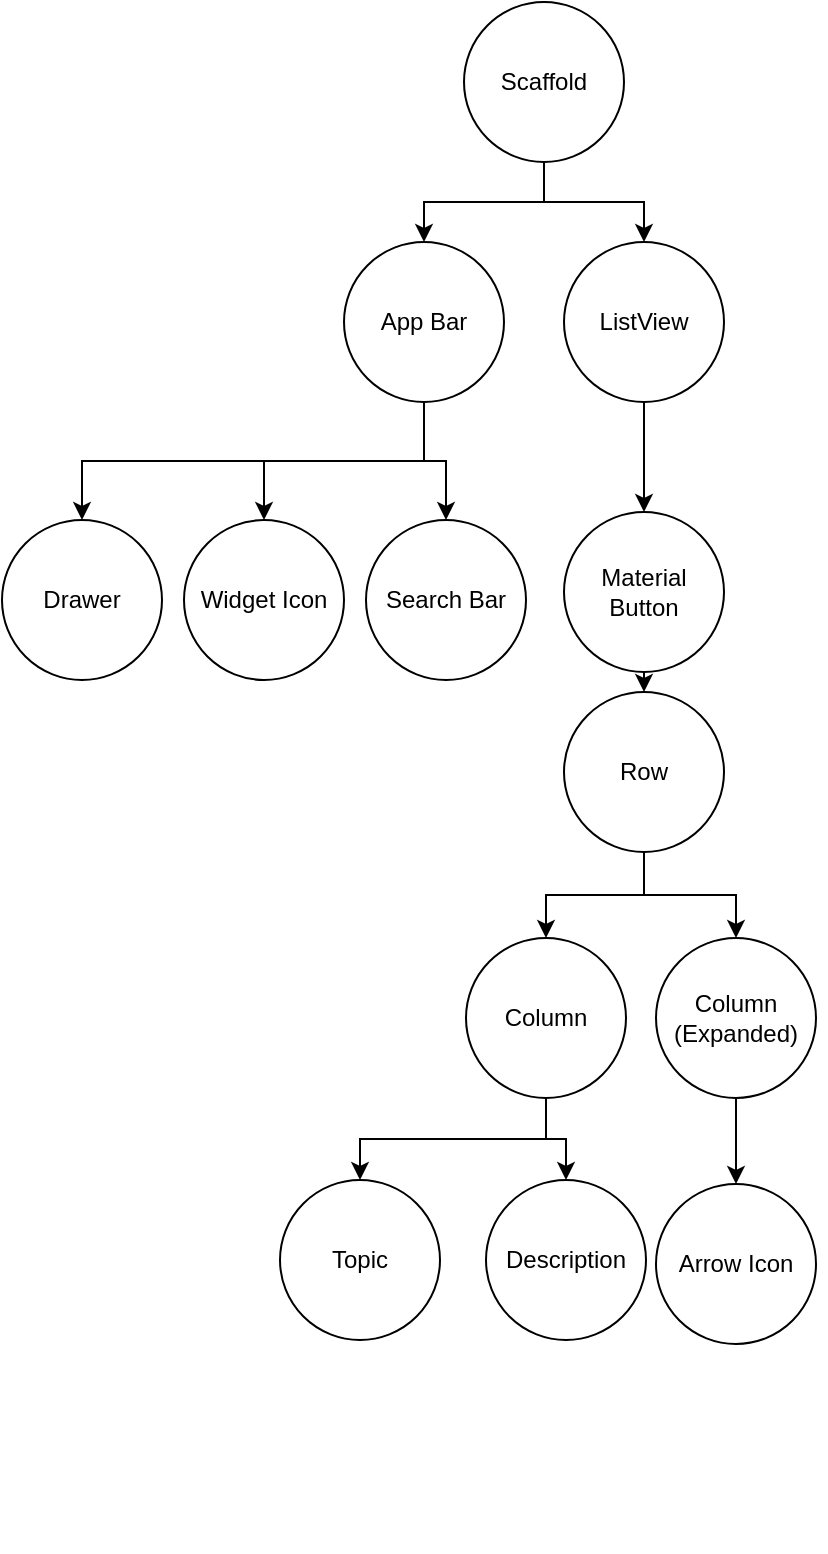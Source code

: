 <mxfile version="13.6.2" type="github">
  <diagram id="G6nXK8pUtjya4OQ9kWvH" name="Page-1">
    <mxGraphModel dx="1221" dy="625" grid="0" gridSize="10" guides="1" tooltips="1" connect="1" arrows="1" fold="1" page="1" pageScale="1" pageWidth="850" pageHeight="1100" math="0" shadow="0">
      <root>
        <mxCell id="0" />
        <mxCell id="1" parent="0" />
        <mxCell id="ZXDKEBU_T1yrHy2PwRgf-5" style="edgeStyle=orthogonalEdgeStyle;rounded=0;orthogonalLoop=1;jettySize=auto;html=1;exitX=0.5;exitY=1;exitDx=0;exitDy=0;entryX=0.5;entryY=0;entryDx=0;entryDy=0;" edge="1" parent="1" source="ZXDKEBU_T1yrHy2PwRgf-1" target="ZXDKEBU_T1yrHy2PwRgf-2">
          <mxGeometry relative="1" as="geometry" />
        </mxCell>
        <mxCell id="ZXDKEBU_T1yrHy2PwRgf-6" style="edgeStyle=orthogonalEdgeStyle;rounded=0;orthogonalLoop=1;jettySize=auto;html=1;exitX=0.5;exitY=1;exitDx=0;exitDy=0;entryX=0.5;entryY=0;entryDx=0;entryDy=0;" edge="1" parent="1" source="ZXDKEBU_T1yrHy2PwRgf-1" target="ZXDKEBU_T1yrHy2PwRgf-3">
          <mxGeometry relative="1" as="geometry" />
        </mxCell>
        <mxCell id="ZXDKEBU_T1yrHy2PwRgf-1" value="Scaffold" style="ellipse;whiteSpace=wrap;html=1;aspect=fixed;" vertex="1" parent="1">
          <mxGeometry x="380" y="260" width="80" height="80" as="geometry" />
        </mxCell>
        <mxCell id="ZXDKEBU_T1yrHy2PwRgf-18" style="edgeStyle=orthogonalEdgeStyle;rounded=0;orthogonalLoop=1;jettySize=auto;html=1;exitX=0.5;exitY=1;exitDx=0;exitDy=0;" edge="1" parent="1" source="ZXDKEBU_T1yrHy2PwRgf-2" target="ZXDKEBU_T1yrHy2PwRgf-17">
          <mxGeometry relative="1" as="geometry" />
        </mxCell>
        <mxCell id="ZXDKEBU_T1yrHy2PwRgf-19" style="edgeStyle=orthogonalEdgeStyle;rounded=0;orthogonalLoop=1;jettySize=auto;html=1;exitX=0.5;exitY=1;exitDx=0;exitDy=0;entryX=0.5;entryY=0;entryDx=0;entryDy=0;" edge="1" parent="1" source="ZXDKEBU_T1yrHy2PwRgf-2" target="ZXDKEBU_T1yrHy2PwRgf-16">
          <mxGeometry relative="1" as="geometry" />
        </mxCell>
        <mxCell id="ZXDKEBU_T1yrHy2PwRgf-21" style="edgeStyle=orthogonalEdgeStyle;rounded=0;orthogonalLoop=1;jettySize=auto;html=1;exitX=0.5;exitY=1;exitDx=0;exitDy=0;entryX=0.5;entryY=0;entryDx=0;entryDy=0;" edge="1" parent="1" source="ZXDKEBU_T1yrHy2PwRgf-2" target="ZXDKEBU_T1yrHy2PwRgf-20">
          <mxGeometry relative="1" as="geometry" />
        </mxCell>
        <mxCell id="ZXDKEBU_T1yrHy2PwRgf-2" value="App Bar" style="ellipse;whiteSpace=wrap;html=1;aspect=fixed;" vertex="1" parent="1">
          <mxGeometry x="320" y="380" width="80" height="80" as="geometry" />
        </mxCell>
        <mxCell id="ZXDKEBU_T1yrHy2PwRgf-23" style="edgeStyle=orthogonalEdgeStyle;rounded=0;orthogonalLoop=1;jettySize=auto;html=1;exitX=0.5;exitY=1;exitDx=0;exitDy=0;entryX=0.5;entryY=0;entryDx=0;entryDy=0;" edge="1" parent="1" source="ZXDKEBU_T1yrHy2PwRgf-3" target="ZXDKEBU_T1yrHy2PwRgf-22">
          <mxGeometry relative="1" as="geometry" />
        </mxCell>
        <mxCell id="ZXDKEBU_T1yrHy2PwRgf-3" value="ListView" style="ellipse;whiteSpace=wrap;html=1;aspect=fixed;" vertex="1" parent="1">
          <mxGeometry x="430" y="380" width="80" height="80" as="geometry" />
        </mxCell>
        <mxCell id="ZXDKEBU_T1yrHy2PwRgf-16" value="Drawer" style="ellipse;whiteSpace=wrap;html=1;aspect=fixed;" vertex="1" parent="1">
          <mxGeometry x="149" y="519" width="80" height="80" as="geometry" />
        </mxCell>
        <mxCell id="ZXDKEBU_T1yrHy2PwRgf-17" value="Widget Icon" style="ellipse;whiteSpace=wrap;html=1;aspect=fixed;" vertex="1" parent="1">
          <mxGeometry x="240" y="519" width="80" height="80" as="geometry" />
        </mxCell>
        <mxCell id="ZXDKEBU_T1yrHy2PwRgf-20" value="Search Bar" style="ellipse;whiteSpace=wrap;html=1;aspect=fixed;" vertex="1" parent="1">
          <mxGeometry x="331" y="519" width="80" height="80" as="geometry" />
        </mxCell>
        <mxCell id="ZXDKEBU_T1yrHy2PwRgf-40" style="edgeStyle=orthogonalEdgeStyle;rounded=0;orthogonalLoop=1;jettySize=auto;html=1;exitX=0.5;exitY=1;exitDx=0;exitDy=0;entryX=0.5;entryY=0;entryDx=0;entryDy=0;" edge="1" parent="1" source="ZXDKEBU_T1yrHy2PwRgf-22" target="ZXDKEBU_T1yrHy2PwRgf-39">
          <mxGeometry relative="1" as="geometry" />
        </mxCell>
        <mxCell id="ZXDKEBU_T1yrHy2PwRgf-22" value="Material Button" style="ellipse;whiteSpace=wrap;html=1;aspect=fixed;" vertex="1" parent="1">
          <mxGeometry x="430" y="515" width="80" height="80" as="geometry" />
        </mxCell>
        <mxCell id="ZXDKEBU_T1yrHy2PwRgf-37" value="" style="group" vertex="1" connectable="0" parent="1">
          <mxGeometry x="288" y="728" width="273" height="307" as="geometry" />
        </mxCell>
        <mxCell id="ZXDKEBU_T1yrHy2PwRgf-26" value="Column" style="ellipse;whiteSpace=wrap;html=1;aspect=fixed;" vertex="1" parent="ZXDKEBU_T1yrHy2PwRgf-37">
          <mxGeometry x="93" width="80" height="80" as="geometry" />
        </mxCell>
        <mxCell id="ZXDKEBU_T1yrHy2PwRgf-27" value="Topic" style="ellipse;whiteSpace=wrap;html=1;aspect=fixed;" vertex="1" parent="ZXDKEBU_T1yrHy2PwRgf-37">
          <mxGeometry y="121" width="80" height="80" as="geometry" />
        </mxCell>
        <mxCell id="ZXDKEBU_T1yrHy2PwRgf-32" style="edgeStyle=orthogonalEdgeStyle;rounded=0;orthogonalLoop=1;jettySize=auto;html=1;exitX=0.5;exitY=1;exitDx=0;exitDy=0;" edge="1" parent="ZXDKEBU_T1yrHy2PwRgf-37" source="ZXDKEBU_T1yrHy2PwRgf-26" target="ZXDKEBU_T1yrHy2PwRgf-27">
          <mxGeometry relative="1" as="geometry" />
        </mxCell>
        <mxCell id="ZXDKEBU_T1yrHy2PwRgf-28" value="Description" style="ellipse;whiteSpace=wrap;html=1;aspect=fixed;" vertex="1" parent="ZXDKEBU_T1yrHy2PwRgf-37">
          <mxGeometry x="103" y="121" width="80" height="80" as="geometry" />
        </mxCell>
        <mxCell id="ZXDKEBU_T1yrHy2PwRgf-33" style="edgeStyle=orthogonalEdgeStyle;rounded=0;orthogonalLoop=1;jettySize=auto;html=1;exitX=0.5;exitY=1;exitDx=0;exitDy=0;entryX=0.5;entryY=0;entryDx=0;entryDy=0;" edge="1" parent="ZXDKEBU_T1yrHy2PwRgf-37" source="ZXDKEBU_T1yrHy2PwRgf-26" target="ZXDKEBU_T1yrHy2PwRgf-28">
          <mxGeometry relative="1" as="geometry" />
        </mxCell>
        <mxCell id="ZXDKEBU_T1yrHy2PwRgf-29" value="Column (Expanded)" style="ellipse;whiteSpace=wrap;html=1;aspect=fixed;" vertex="1" parent="ZXDKEBU_T1yrHy2PwRgf-37">
          <mxGeometry x="188" width="80" height="80" as="geometry" />
        </mxCell>
        <mxCell id="ZXDKEBU_T1yrHy2PwRgf-30" value="Arrow Icon" style="ellipse;whiteSpace=wrap;html=1;aspect=fixed;" vertex="1" parent="ZXDKEBU_T1yrHy2PwRgf-37">
          <mxGeometry x="188" y="123" width="80" height="80" as="geometry" />
        </mxCell>
        <mxCell id="ZXDKEBU_T1yrHy2PwRgf-35" style="edgeStyle=orthogonalEdgeStyle;rounded=0;orthogonalLoop=1;jettySize=auto;html=1;exitX=0.5;exitY=1;exitDx=0;exitDy=0;entryX=0.5;entryY=0;entryDx=0;entryDy=0;" edge="1" parent="ZXDKEBU_T1yrHy2PwRgf-37" source="ZXDKEBU_T1yrHy2PwRgf-29" target="ZXDKEBU_T1yrHy2PwRgf-30">
          <mxGeometry relative="1" as="geometry" />
        </mxCell>
        <mxCell id="ZXDKEBU_T1yrHy2PwRgf-41" style="edgeStyle=orthogonalEdgeStyle;rounded=0;orthogonalLoop=1;jettySize=auto;html=1;exitX=0.5;exitY=1;exitDx=0;exitDy=0;" edge="1" parent="1" source="ZXDKEBU_T1yrHy2PwRgf-39" target="ZXDKEBU_T1yrHy2PwRgf-26">
          <mxGeometry relative="1" as="geometry" />
        </mxCell>
        <mxCell id="ZXDKEBU_T1yrHy2PwRgf-42" style="edgeStyle=orthogonalEdgeStyle;rounded=0;orthogonalLoop=1;jettySize=auto;html=1;exitX=0.5;exitY=1;exitDx=0;exitDy=0;entryX=0.5;entryY=0;entryDx=0;entryDy=0;" edge="1" parent="1" source="ZXDKEBU_T1yrHy2PwRgf-39" target="ZXDKEBU_T1yrHy2PwRgf-29">
          <mxGeometry relative="1" as="geometry" />
        </mxCell>
        <mxCell id="ZXDKEBU_T1yrHy2PwRgf-39" value="Row" style="ellipse;whiteSpace=wrap;html=1;aspect=fixed;" vertex="1" parent="1">
          <mxGeometry x="430" y="605" width="80" height="80" as="geometry" />
        </mxCell>
      </root>
    </mxGraphModel>
  </diagram>
</mxfile>
